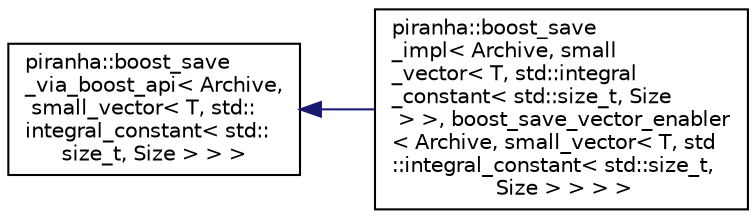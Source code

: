 digraph "Graphical Class Hierarchy"
{
  edge [fontname="Helvetica",fontsize="10",labelfontname="Helvetica",labelfontsize="10"];
  node [fontname="Helvetica",fontsize="10",shape=record];
  rankdir="LR";
  Node0 [label="piranha::boost_save\l_via_boost_api\< Archive,\l small_vector\< T, std::\lintegral_constant\< std::\lsize_t, Size \> \> \>",height=0.2,width=0.4,color="black", fillcolor="white", style="filled",URL="$structpiranha_1_1boost__save__via__boost__api.html"];
  Node0 -> Node1 [dir="back",color="midnightblue",fontsize="10",style="solid",fontname="Helvetica"];
  Node1 [label="piranha::boost_save\l_impl\< Archive, small\l_vector\< T, std::integral\l_constant\< std::size_t, Size\l \> \>, boost_save_vector_enabler\l\< Archive, small_vector\< T, std\l::integral_constant\< std::size_t,\l Size \> \> \> \>",height=0.2,width=0.4,color="black", fillcolor="white", style="filled",URL="$structpiranha_1_1boost__save__impl_3_01_archive_00_01small__vector_3_01_t_00_01std_1_1integral__a84505430fe26a6df892a77f192b3084.html",tooltip="Specialisation of piranha::boost_save() for piranha::small_vector. "];
}

